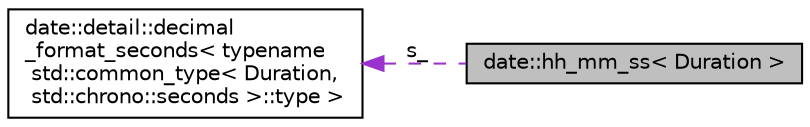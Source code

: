 digraph "date::hh_mm_ss&lt; Duration &gt;"
{
 // LATEX_PDF_SIZE
  edge [fontname="Helvetica",fontsize="10",labelfontname="Helvetica",labelfontsize="10"];
  node [fontname="Helvetica",fontsize="10",shape=record];
  rankdir="LR";
  Node1 [label="date::hh_mm_ss\< Duration \>",height=0.2,width=0.4,color="black", fillcolor="grey75", style="filled", fontcolor="black",tooltip=" "];
  Node2 -> Node1 [dir="back",color="darkorchid3",fontsize="10",style="dashed",label=" s_" ,fontname="Helvetica"];
  Node2 [label="date::detail::decimal\l_format_seconds\< typename\l std::common_type\< Duration,\l std::chrono::seconds \>::type \>",height=0.2,width=0.4,color="black", fillcolor="white", style="filled",URL="$classdate_1_1detail_1_1decimal__format__seconds.html",tooltip=" "];
}
